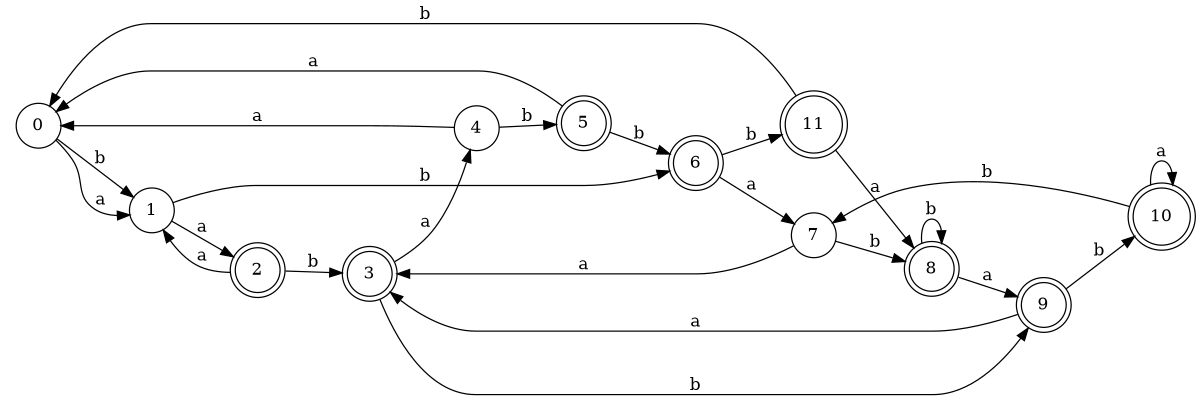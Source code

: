 digraph n10_3 {
__start0 [label="" shape="none"];

rankdir=LR;
size="8,5";

s0 [style="filled", color="black", fillcolor="white" shape="circle", label="0"];
s1 [style="filled", color="black", fillcolor="white" shape="circle", label="1"];
s2 [style="rounded,filled", color="black", fillcolor="white" shape="doublecircle", label="2"];
s3 [style="rounded,filled", color="black", fillcolor="white" shape="doublecircle", label="3"];
s4 [style="filled", color="black", fillcolor="white" shape="circle", label="4"];
s5 [style="rounded,filled", color="black", fillcolor="white" shape="doublecircle", label="5"];
s6 [style="rounded,filled", color="black", fillcolor="white" shape="doublecircle", label="6"];
s7 [style="filled", color="black", fillcolor="white" shape="circle", label="7"];
s8 [style="rounded,filled", color="black", fillcolor="white" shape="doublecircle", label="8"];
s9 [style="rounded,filled", color="black", fillcolor="white" shape="doublecircle", label="9"];
s10 [style="rounded,filled", color="black", fillcolor="white" shape="doublecircle", label="10"];
s11 [style="rounded,filled", color="black", fillcolor="white" shape="doublecircle", label="11"];
s0 -> s1 [label="a"];
s0 -> s1 [label="b"];
s1 -> s2 [label="a"];
s1 -> s6 [label="b"];
s2 -> s1 [label="a"];
s2 -> s3 [label="b"];
s3 -> s4 [label="a"];
s3 -> s9 [label="b"];
s4 -> s0 [label="a"];
s4 -> s5 [label="b"];
s5 -> s0 [label="a"];
s5 -> s6 [label="b"];
s6 -> s7 [label="a"];
s6 -> s11 [label="b"];
s7 -> s3 [label="a"];
s7 -> s8 [label="b"];
s8 -> s9 [label="a"];
s8 -> s8 [label="b"];
s9 -> s3 [label="a"];
s9 -> s10 [label="b"];
s10 -> s10 [label="a"];
s10 -> s7 [label="b"];
s11 -> s8 [label="a"];
s11 -> s0 [label="b"];

}